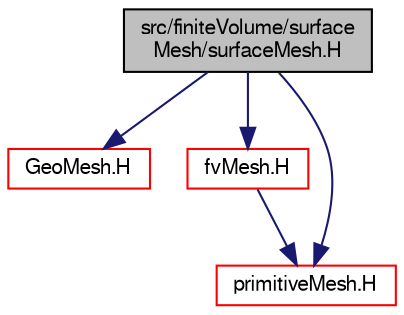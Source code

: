 digraph "src/finiteVolume/surfaceMesh/surfaceMesh.H"
{
  bgcolor="transparent";
  edge [fontname="FreeSans",fontsize="10",labelfontname="FreeSans",labelfontsize="10"];
  node [fontname="FreeSans",fontsize="10",shape=record];
  Node0 [label="src/finiteVolume/surface\lMesh/surfaceMesh.H",height=0.2,width=0.4,color="black", fillcolor="grey75", style="filled", fontcolor="black"];
  Node0 -> Node1 [color="midnightblue",fontsize="10",style="solid",fontname="FreeSans"];
  Node1 [label="GeoMesh.H",height=0.2,width=0.4,color="red",URL="$a11123.html"];
  Node0 -> Node75 [color="midnightblue",fontsize="10",style="solid",fontname="FreeSans"];
  Node75 [label="fvMesh.H",height=0.2,width=0.4,color="red",URL="$a03533.html"];
  Node75 -> Node77 [color="midnightblue",fontsize="10",style="solid",fontname="FreeSans"];
  Node77 [label="primitiveMesh.H",height=0.2,width=0.4,color="red",URL="$a11882.html"];
  Node0 -> Node77 [color="midnightblue",fontsize="10",style="solid",fontname="FreeSans"];
}
